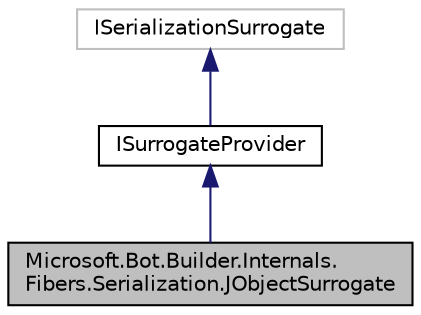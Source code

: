 digraph "Microsoft.Bot.Builder.Internals.Fibers.Serialization.JObjectSurrogate"
{
  edge [fontname="Helvetica",fontsize="10",labelfontname="Helvetica",labelfontsize="10"];
  node [fontname="Helvetica",fontsize="10",shape=record];
  Node1 [label="Microsoft.Bot.Builder.Internals.\lFibers.Serialization.JObjectSurrogate",height=0.2,width=0.4,color="black", fillcolor="grey75", style="filled", fontcolor="black"];
  Node2 -> Node1 [dir="back",color="midnightblue",fontsize="10",style="solid",fontname="Helvetica"];
  Node2 [label="ISurrogateProvider",height=0.2,width=0.4,color="black", fillcolor="white", style="filled",URL="$dc/d97/interface_microsoft_1_1_bot_1_1_builder_1_1_internals_1_1_fibers_1_1_serialization_1_1_i_surrogate_provider.html",tooltip="Extend ISerializationSurrogate with a \"tester\" method used by SurrogateSelector. "];
  Node3 -> Node2 [dir="back",color="midnightblue",fontsize="10",style="solid",fontname="Helvetica"];
  Node3 [label="ISerializationSurrogate",height=0.2,width=0.4,color="grey75", fillcolor="white", style="filled"];
}
